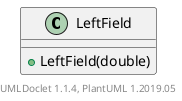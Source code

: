 @startuml

    class LeftField [[LeftField.html]] {
        +LeftField(double)
    }


    center footer UMLDoclet 1.1.4, PlantUML 1.2019.05
@enduml
